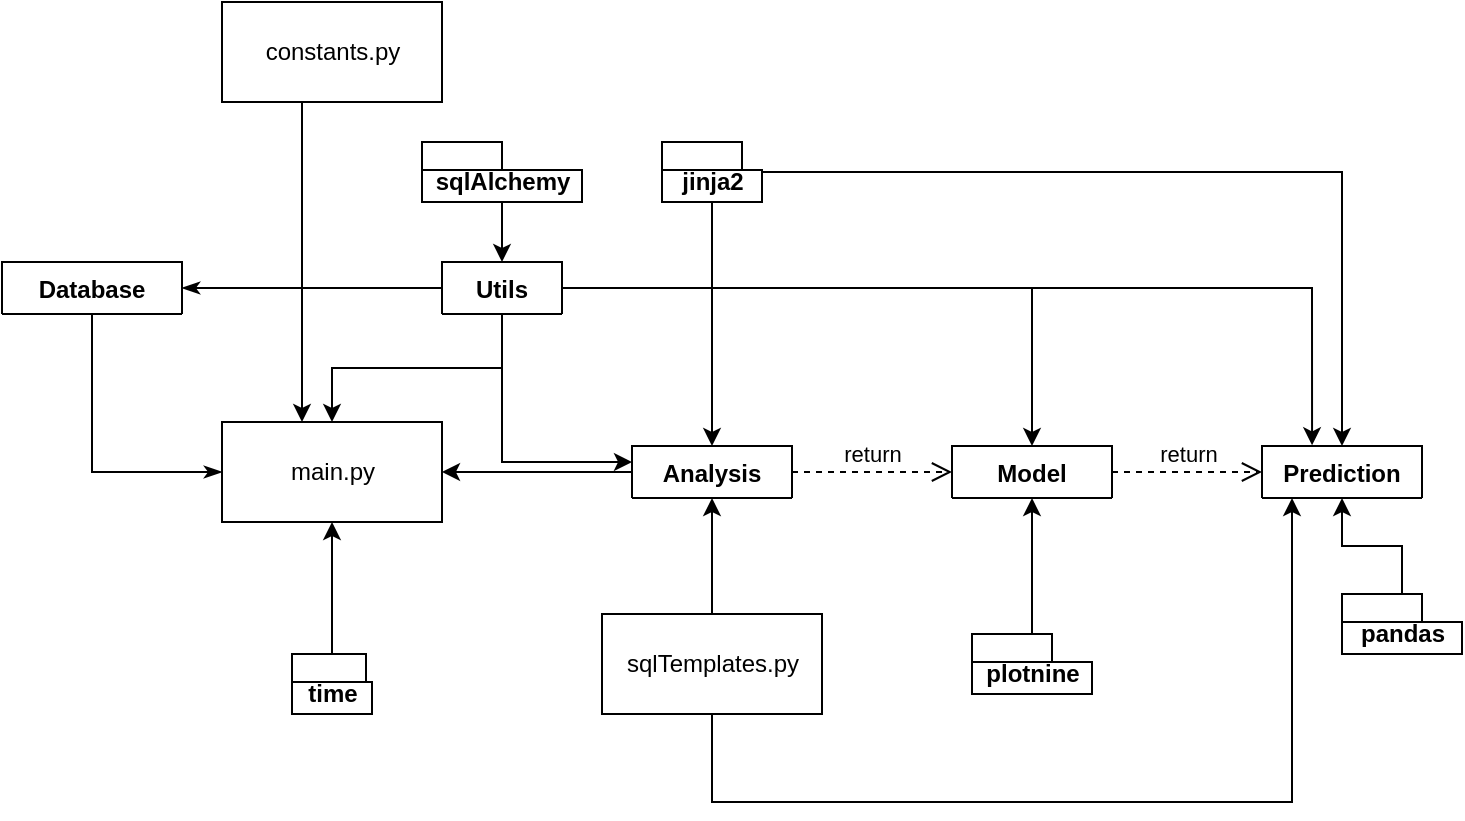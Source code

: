 <mxfile version="14.4.9" type="github">
  <diagram id="C5RBs43oDa-KdzZeNtuy" name="Page-1">
    <mxGraphModel dx="1002" dy="683" grid="1" gridSize="10" guides="1" tooltips="1" connect="1" arrows="1" fold="1" page="1" pageScale="1" pageWidth="827" pageHeight="1169" math="0" shadow="0">
      <root>
        <mxCell id="WIyWlLk6GJQsqaUBKTNV-0" />
        <mxCell id="WIyWlLk6GJQsqaUBKTNV-1" parent="WIyWlLk6GJQsqaUBKTNV-0" />
        <mxCell id="Bsu9NjQxNURBnWHIHruh-143" style="edgeStyle=orthogonalEdgeStyle;rounded=0;orthogonalLoop=1;jettySize=auto;html=1;startArrow=none;startFill=0;endArrow=classicThin;endFill=1;" edge="1" parent="WIyWlLk6GJQsqaUBKTNV-1" source="Bsu9NjQxNURBnWHIHruh-85" target="Bsu9NjQxNURBnWHIHruh-0">
          <mxGeometry relative="1" as="geometry" />
        </mxCell>
        <mxCell id="Bsu9NjQxNURBnWHIHruh-0" value="Database" style="swimlane;fontStyle=1;align=center;verticalAlign=top;childLayout=stackLayout;horizontal=1;startSize=26;horizontalStack=0;resizeParent=1;resizeParentMax=0;resizeLast=0;collapsible=1;marginBottom=0;direction=east;" vertex="1" collapsed="1" parent="WIyWlLk6GJQsqaUBKTNV-1">
          <mxGeometry x="30" y="140" width="90" height="26" as="geometry">
            <mxRectangle x="100" y="110" width="160" height="112" as="alternateBounds" />
          </mxGeometry>
        </mxCell>
        <mxCell id="Bsu9NjQxNURBnWHIHruh-1" value="+ field: db_connection" style="text;strokeColor=none;fillColor=none;align=left;verticalAlign=top;spacingLeft=4;spacingRight=4;overflow=hidden;rotatable=0;points=[[0,0.5],[1,0.5]];portConstraint=eastwest;" vertex="1" parent="Bsu9NjQxNURBnWHIHruh-0">
          <mxGeometry y="26" width="90" height="26" as="geometry" />
        </mxCell>
        <mxCell id="Bsu9NjQxNURBnWHIHruh-4" value="+ field: engine" style="text;strokeColor=none;fillColor=none;align=left;verticalAlign=top;spacingLeft=4;spacingRight=4;overflow=hidden;rotatable=0;points=[[0,0.5],[1,0.5]];portConstraint=eastwest;" vertex="1" parent="Bsu9NjQxNURBnWHIHruh-0">
          <mxGeometry y="52" width="90" height="26" as="geometry" />
        </mxCell>
        <mxCell id="Bsu9NjQxNURBnWHIHruh-2" value="" style="line;strokeWidth=1;fillColor=none;align=left;verticalAlign=middle;spacingTop=-1;spacingLeft=3;spacingRight=3;rotatable=0;labelPosition=right;points=[];portConstraint=eastwest;" vertex="1" parent="Bsu9NjQxNURBnWHIHruh-0">
          <mxGeometry y="78" width="90" height="8" as="geometry" />
        </mxCell>
        <mxCell id="Bsu9NjQxNURBnWHIHruh-3" value="+ import_df(self,dataframe,name):" style="text;strokeColor=none;fillColor=none;align=left;verticalAlign=top;spacingLeft=4;spacingRight=4;overflow=hidden;rotatable=0;points=[[0,0.5],[1,0.5]];portConstraint=eastwest;" vertex="1" parent="Bsu9NjQxNURBnWHIHruh-0">
          <mxGeometry y="86" width="90" height="26" as="geometry" />
        </mxCell>
        <mxCell id="Bsu9NjQxNURBnWHIHruh-145" style="edgeStyle=orthogonalEdgeStyle;rounded=0;orthogonalLoop=1;jettySize=auto;html=1;startArrow=none;startFill=0;endArrow=classic;endFill=1;" edge="1" parent="WIyWlLk6GJQsqaUBKTNV-1" source="Bsu9NjQxNURBnWHIHruh-108" target="Bsu9NjQxNURBnWHIHruh-5">
          <mxGeometry relative="1" as="geometry" />
        </mxCell>
        <mxCell id="Bsu9NjQxNURBnWHIHruh-146" style="edgeStyle=orthogonalEdgeStyle;rounded=0;orthogonalLoop=1;jettySize=auto;html=1;startArrow=none;startFill=0;endArrow=classic;endFill=1;" edge="1" parent="WIyWlLk6GJQsqaUBKTNV-1" source="Bsu9NjQxNURBnWHIHruh-85" target="Bsu9NjQxNURBnWHIHruh-5">
          <mxGeometry relative="1" as="geometry">
            <Array as="points">
              <mxPoint x="280" y="240" />
            </Array>
          </mxGeometry>
        </mxCell>
        <mxCell id="Bsu9NjQxNURBnWHIHruh-147" style="edgeStyle=orthogonalEdgeStyle;rounded=0;orthogonalLoop=1;jettySize=auto;html=1;startArrow=none;startFill=0;endArrow=classic;endFill=1;" edge="1" parent="WIyWlLk6GJQsqaUBKTNV-1" source="Bsu9NjQxNURBnWHIHruh-117" target="Bsu9NjQxNURBnWHIHruh-5">
          <mxGeometry relative="1" as="geometry" />
        </mxCell>
        <mxCell id="Bsu9NjQxNURBnWHIHruh-5" value="Analysis" style="swimlane;fontStyle=1;align=center;verticalAlign=top;childLayout=stackLayout;horizontal=1;startSize=26;horizontalStack=0;resizeParent=1;resizeParentMax=0;resizeLast=0;collapsible=1;marginBottom=0;direction=east;" vertex="1" collapsed="1" parent="WIyWlLk6GJQsqaUBKTNV-1">
          <mxGeometry x="345" y="232" width="80" height="26" as="geometry">
            <mxRectangle x="370" y="110" width="160" height="528" as="alternateBounds" />
          </mxGeometry>
        </mxCell>
        <mxCell id="Bsu9NjQxNURBnWHIHruh-6" value="+ field: engine" style="text;strokeColor=none;fillColor=none;align=left;verticalAlign=top;spacingLeft=4;spacingRight=4;overflow=hidden;rotatable=0;points=[[0,0.5],[1,0.5]];portConstraint=eastwest;" vertex="1" parent="Bsu9NjQxNURBnWHIHruh-5">
          <mxGeometry y="26" width="80" height="26" as="geometry" />
        </mxCell>
        <mxCell id="Bsu9NjQxNURBnWHIHruh-7" value="+ field: dataset" style="text;strokeColor=none;fillColor=none;align=left;verticalAlign=top;spacingLeft=4;spacingRight=4;overflow=hidden;rotatable=0;points=[[0,0.5],[1,0.5]];portConstraint=eastwest;" vertex="1" parent="Bsu9NjQxNURBnWHIHruh-5">
          <mxGeometry y="52" width="80" height="26" as="geometry" />
        </mxCell>
        <mxCell id="Bsu9NjQxNURBnWHIHruh-22" value="+ field: model_id" style="text;strokeColor=none;fillColor=none;align=left;verticalAlign=top;spacingLeft=4;spacingRight=4;overflow=hidden;rotatable=0;points=[[0,0.5],[1,0.5]];portConstraint=eastwest;" vertex="1" parent="Bsu9NjQxNURBnWHIHruh-5">
          <mxGeometry y="78" width="80" height="26" as="geometry" />
        </mxCell>
        <mxCell id="Bsu9NjQxNURBnWHIHruh-12" value="+ field: seed" style="text;strokeColor=none;fillColor=none;align=left;verticalAlign=top;spacingLeft=4;spacingRight=4;overflow=hidden;rotatable=0;points=[[0,0.5],[1,0.5]];portConstraint=eastwest;" vertex="1" parent="Bsu9NjQxNURBnWHIHruh-5">
          <mxGeometry y="104" width="80" height="26" as="geometry" />
        </mxCell>
        <mxCell id="Bsu9NjQxNURBnWHIHruh-23" value="+ field: ratio" style="text;strokeColor=none;fillColor=none;align=left;verticalAlign=top;spacingLeft=4;spacingRight=4;overflow=hidden;rotatable=0;points=[[0,0.5],[1,0.5]];portConstraint=eastwest;" vertex="1" parent="Bsu9NjQxNURBnWHIHruh-5">
          <mxGeometry y="130" width="80" height="26" as="geometry" />
        </mxCell>
        <mxCell id="Bsu9NjQxNURBnWHIHruh-11" value="+ field: train" style="text;strokeColor=none;fillColor=none;align=left;verticalAlign=top;spacingLeft=4;spacingRight=4;overflow=hidden;rotatable=0;points=[[0,0.5],[1,0.5]];portConstraint=eastwest;" vertex="1" parent="Bsu9NjQxNURBnWHIHruh-5">
          <mxGeometry y="156" width="80" height="26" as="geometry" />
        </mxCell>
        <mxCell id="Bsu9NjQxNURBnWHIHruh-13" value="+ field: eval" style="text;strokeColor=none;fillColor=none;align=left;verticalAlign=top;spacingLeft=4;spacingRight=4;overflow=hidden;rotatable=0;points=[[0,0.5],[1,0.5]];portConstraint=eastwest;" vertex="1" parent="Bsu9NjQxNURBnWHIHruh-5">
          <mxGeometry y="182" width="80" height="26" as="geometry" />
        </mxCell>
        <mxCell id="Bsu9NjQxNURBnWHIHruh-81" value="+ field: target" style="text;strokeColor=none;fillColor=none;align=left;verticalAlign=top;spacingLeft=4;spacingRight=4;overflow=hidden;rotatable=0;points=[[0,0.5],[1,0.5]];portConstraint=eastwest;" vertex="1" parent="Bsu9NjQxNURBnWHIHruh-5">
          <mxGeometry y="208" width="80" height="26" as="geometry" />
        </mxCell>
        <mxCell id="Bsu9NjQxNURBnWHIHruh-82" value="+ field: catFeatures" style="text;strokeColor=none;fillColor=none;align=left;verticalAlign=top;spacingLeft=4;spacingRight=4;overflow=hidden;rotatable=0;points=[[0,0.5],[1,0.5]];portConstraint=eastwest;" vertex="1" parent="Bsu9NjQxNURBnWHIHruh-5">
          <mxGeometry y="234" width="80" height="26" as="geometry" />
        </mxCell>
        <mxCell id="Bsu9NjQxNURBnWHIHruh-83" value="+ field: numFeatures" style="text;strokeColor=none;fillColor=none;align=left;verticalAlign=top;spacingLeft=4;spacingRight=4;overflow=hidden;rotatable=0;points=[[0,0.5],[1,0.5]];portConstraint=eastwest;" vertex="1" parent="Bsu9NjQxNURBnWHIHruh-5">
          <mxGeometry y="260" width="80" height="26" as="geometry" />
        </mxCell>
        <mxCell id="Bsu9NjQxNURBnWHIHruh-84" value="+ field: bins" style="text;strokeColor=none;fillColor=none;align=left;verticalAlign=top;spacingLeft=4;spacingRight=4;overflow=hidden;rotatable=0;points=[[0,0.5],[1,0.5]];portConstraint=eastwest;" vertex="1" parent="Bsu9NjQxNURBnWHIHruh-5">
          <mxGeometry y="286" width="80" height="26" as="geometry" />
        </mxCell>
        <mxCell id="Bsu9NjQxNURBnWHIHruh-8" value="" style="line;strokeWidth=1;fillColor=none;align=left;verticalAlign=middle;spacingTop=-1;spacingLeft=3;spacingRight=3;rotatable=0;labelPosition=right;points=[];portConstraint=eastwest;" vertex="1" parent="Bsu9NjQxNURBnWHIHruh-5">
          <mxGeometry y="312" width="80" height="8" as="geometry" />
        </mxCell>
        <mxCell id="Bsu9NjQxNURBnWHIHruh-9" value="+ get_cat_feat(self)" style="text;strokeColor=none;fillColor=none;align=left;verticalAlign=top;spacingLeft=4;spacingRight=4;overflow=hidden;rotatable=0;points=[[0,0.5],[1,0.5]];portConstraint=eastwest;" vertex="1" parent="Bsu9NjQxNURBnWHIHruh-5">
          <mxGeometry y="320" width="80" height="26" as="geometry" />
        </mxCell>
        <mxCell id="Bsu9NjQxNURBnWHIHruh-15" value="+ get_num_feat(self)" style="text;strokeColor=none;fillColor=none;align=left;verticalAlign=top;spacingLeft=4;spacingRight=4;overflow=hidden;rotatable=0;points=[[0,0.5],[1,0.5]];portConstraint=eastwest;" vertex="1" parent="Bsu9NjQxNURBnWHIHruh-5">
          <mxGeometry y="346" width="80" height="26" as="geometry" />
        </mxCell>
        <mxCell id="Bsu9NjQxNURBnWHIHruh-16" value="+ drop(self)" style="text;strokeColor=none;fillColor=none;align=left;verticalAlign=top;spacingLeft=4;spacingRight=4;overflow=hidden;rotatable=0;points=[[0,0.5],[1,0.5]];portConstraint=eastwest;" vertex="1" parent="Bsu9NjQxNURBnWHIHruh-5">
          <mxGeometry y="372" width="80" height="26" as="geometry" />
        </mxCell>
        <mxCell id="Bsu9NjQxNURBnWHIHruh-17" value="+ train_test_split(self)" style="text;strokeColor=none;fillColor=none;align=left;verticalAlign=top;spacingLeft=4;spacingRight=4;overflow=hidden;rotatable=0;points=[[0,0.5],[1,0.5]];portConstraint=eastwest;" vertex="1" parent="Bsu9NjQxNURBnWHIHruh-5">
          <mxGeometry y="398" width="80" height="26" as="geometry" />
        </mxCell>
        <mxCell id="Bsu9NjQxNURBnWHIHruh-18" value="+ train_test_split(self)" style="text;strokeColor=none;fillColor=none;align=left;verticalAlign=top;spacingLeft=4;spacingRight=4;overflow=hidden;rotatable=0;points=[[0,0.5],[1,0.5]];portConstraint=eastwest;" vertex="1" parent="Bsu9NjQxNURBnWHIHruh-5">
          <mxGeometry y="424" width="80" height="26" as="geometry" />
        </mxCell>
        <mxCell id="Bsu9NjQxNURBnWHIHruh-19" value="+ rank(self,table_train,catFeatures,numFeatures,bins)" style="text;strokeColor=none;fillColor=none;align=left;verticalAlign=top;spacingLeft=4;spacingRight=4;overflow=hidden;rotatable=0;points=[[0,0.5],[1,0.5]];portConstraint=eastwest;" vertex="1" parent="Bsu9NjQxNURBnWHIHruh-5">
          <mxGeometry y="450" width="80" height="26" as="geometry" />
        </mxCell>
        <mxCell id="Bsu9NjQxNURBnWHIHruh-20" value="+ estimate(self,catFeatures,bins,numFeatures)" style="text;strokeColor=none;fillColor=none;align=left;verticalAlign=top;spacingLeft=4;spacingRight=4;overflow=hidden;rotatable=0;points=[[0,0.5],[1,0.5]];portConstraint=eastwest;" vertex="1" parent="Bsu9NjQxNURBnWHIHruh-5">
          <mxGeometry y="476" width="80" height="26" as="geometry" />
        </mxCell>
        <mxCell id="Bsu9NjQxNURBnWHIHruh-21" value="+ estimate(self,catFeatures,bins,numFeatures)" style="text;strokeColor=none;fillColor=none;align=left;verticalAlign=top;spacingLeft=4;spacingRight=4;overflow=hidden;rotatable=0;points=[[0,0.5],[1,0.5]];portConstraint=eastwest;" vertex="1" parent="Bsu9NjQxNURBnWHIHruh-5">
          <mxGeometry y="502" width="80" height="26" as="geometry" />
        </mxCell>
        <mxCell id="Bsu9NjQxNURBnWHIHruh-158" style="edgeStyle=orthogonalEdgeStyle;rounded=0;orthogonalLoop=1;jettySize=auto;html=1;startArrow=classic;startFill=1;endArrow=none;endFill=0;" edge="1" parent="WIyWlLk6GJQsqaUBKTNV-1" source="Bsu9NjQxNURBnWHIHruh-28" target="Bsu9NjQxNURBnWHIHruh-119">
          <mxGeometry relative="1" as="geometry" />
        </mxCell>
        <mxCell id="Bsu9NjQxNURBnWHIHruh-28" value="Model" style="swimlane;fontStyle=1;align=center;verticalAlign=top;childLayout=stackLayout;horizontal=1;startSize=26;horizontalStack=0;resizeParent=1;resizeParentMax=0;resizeLast=0;collapsible=1;marginBottom=0;direction=east;" vertex="1" collapsed="1" parent="WIyWlLk6GJQsqaUBKTNV-1">
          <mxGeometry x="505" y="232" width="80" height="26" as="geometry">
            <mxRectangle x="240" y="140" width="160" height="242" as="alternateBounds" />
          </mxGeometry>
        </mxCell>
        <mxCell id="Bsu9NjQxNURBnWHIHruh-29" value="+ field: analysis" style="text;strokeColor=none;fillColor=none;align=left;verticalAlign=top;spacingLeft=4;spacingRight=4;overflow=hidden;rotatable=0;points=[[0,0.5],[1,0.5]];portConstraint=eastwest;" vertex="1" parent="Bsu9NjQxNURBnWHIHruh-28">
          <mxGeometry y="26" width="80" height="26" as="geometry" />
        </mxCell>
        <mxCell id="Bsu9NjQxNURBnWHIHruh-51" value="+ field: catFeatures" style="text;strokeColor=none;fillColor=none;align=left;verticalAlign=top;spacingLeft=4;spacingRight=4;overflow=hidden;rotatable=0;points=[[0,0.5],[1,0.5]];portConstraint=eastwest;" vertex="1" parent="Bsu9NjQxNURBnWHIHruh-28">
          <mxGeometry y="52" width="80" height="26" as="geometry" />
        </mxCell>
        <mxCell id="Bsu9NjQxNURBnWHIHruh-52" value="+ field: numFeatures" style="text;strokeColor=none;fillColor=none;align=left;verticalAlign=top;spacingLeft=4;spacingRight=4;overflow=hidden;rotatable=0;points=[[0,0.5],[1,0.5]];portConstraint=eastwest;" vertex="1" parent="Bsu9NjQxNURBnWHIHruh-28">
          <mxGeometry y="78" width="80" height="26" as="geometry" />
        </mxCell>
        <mxCell id="Bsu9NjQxNURBnWHIHruh-53" value="+ field: model_id" style="text;strokeColor=none;fillColor=none;align=left;verticalAlign=top;spacingLeft=4;spacingRight=4;overflow=hidden;rotatable=0;points=[[0,0.5],[1,0.5]];portConstraint=eastwest;" vertex="1" parent="Bsu9NjQxNURBnWHIHruh-28">
          <mxGeometry y="104" width="80" height="26" as="geometry" />
        </mxCell>
        <mxCell id="Bsu9NjQxNURBnWHIHruh-54" value="+ field: bins" style="text;strokeColor=none;fillColor=none;align=left;verticalAlign=top;spacingLeft=4;spacingRight=4;overflow=hidden;rotatable=0;points=[[0,0.5],[1,0.5]];portConstraint=eastwest;" vertex="1" parent="Bsu9NjQxNURBnWHIHruh-28">
          <mxGeometry y="130" width="80" height="26" as="geometry" />
        </mxCell>
        <mxCell id="Bsu9NjQxNURBnWHIHruh-41" value="" style="line;strokeWidth=1;fillColor=none;align=left;verticalAlign=middle;spacingTop=-1;spacingLeft=3;spacingRight=3;rotatable=0;labelPosition=right;points=[];portConstraint=eastwest;" vertex="1" parent="Bsu9NjQxNURBnWHIHruh-28">
          <mxGeometry y="156" width="80" height="8" as="geometry" />
        </mxCell>
        <mxCell id="Bsu9NjQxNURBnWHIHruh-49" value="+ visualize1D(self,feature1,target)" style="text;strokeColor=none;fillColor=none;align=left;verticalAlign=top;spacingLeft=4;spacingRight=4;overflow=hidden;rotatable=0;points=[[0,0.5],[1,0.5]];portConstraint=eastwest;" vertex="1" parent="Bsu9NjQxNURBnWHIHruh-28">
          <mxGeometry y="164" width="80" height="26" as="geometry" />
        </mxCell>
        <mxCell id="Bsu9NjQxNURBnWHIHruh-58" value="+ visualize2D(self,numFeat,catFeat,target)" style="text;strokeColor=none;fillColor=none;align=left;verticalAlign=top;spacingLeft=4;spacingRight=4;overflow=hidden;rotatable=0;points=[[0,0.5],[1,0.5]];portConstraint=eastwest;" vertex="1" parent="Bsu9NjQxNURBnWHIHruh-28">
          <mxGeometry y="190" width="80" height="26" as="geometry" />
        </mxCell>
        <mxCell id="Bsu9NjQxNURBnWHIHruh-59" value="+ predict(self)" style="text;strokeColor=none;fillColor=none;align=left;verticalAlign=top;spacingLeft=4;spacingRight=4;overflow=hidden;rotatable=0;points=[[0,0.5],[1,0.5]];portConstraint=eastwest;" vertex="1" parent="Bsu9NjQxNURBnWHIHruh-28">
          <mxGeometry y="216" width="80" height="26" as="geometry" />
        </mxCell>
        <mxCell id="Bsu9NjQxNURBnWHIHruh-162" style="edgeStyle=orthogonalEdgeStyle;rounded=0;orthogonalLoop=1;jettySize=auto;html=1;startArrow=none;startFill=0;endArrow=classic;endFill=1;" edge="1" parent="WIyWlLk6GJQsqaUBKTNV-1" source="Bsu9NjQxNURBnWHIHruh-122" target="Bsu9NjQxNURBnWHIHruh-60">
          <mxGeometry relative="1" as="geometry">
            <mxPoint x="730" y="270" as="targetPoint" />
          </mxGeometry>
        </mxCell>
        <mxCell id="Bsu9NjQxNURBnWHIHruh-60" value="Prediction" style="swimlane;fontStyle=1;align=center;verticalAlign=top;childLayout=stackLayout;horizontal=1;startSize=26;horizontalStack=0;resizeParent=1;resizeParentMax=0;resizeLast=0;collapsible=1;marginBottom=0;direction=east;" vertex="1" collapsed="1" parent="WIyWlLk6GJQsqaUBKTNV-1">
          <mxGeometry x="660" y="232" width="80" height="26" as="geometry">
            <mxRectangle x="40" y="170" width="160" height="242" as="alternateBounds" />
          </mxGeometry>
        </mxCell>
        <mxCell id="Bsu9NjQxNURBnWHIHruh-61" value="+ field: model" style="text;strokeColor=none;fillColor=none;align=left;verticalAlign=top;spacingLeft=4;spacingRight=4;overflow=hidden;rotatable=0;points=[[0,0.5],[1,0.5]];portConstraint=eastwest;" vertex="1" parent="Bsu9NjQxNURBnWHIHruh-60">
          <mxGeometry y="26" width="80" height="26" as="geometry" />
        </mxCell>
        <mxCell id="Bsu9NjQxNURBnWHIHruh-62" value="+ field: eval" style="text;strokeColor=none;fillColor=none;align=left;verticalAlign=top;spacingLeft=4;spacingRight=4;overflow=hidden;rotatable=0;points=[[0,0.5],[1,0.5]];portConstraint=eastwest;" vertex="1" parent="Bsu9NjQxNURBnWHIHruh-60">
          <mxGeometry y="52" width="80" height="26" as="geometry" />
        </mxCell>
        <mxCell id="Bsu9NjQxNURBnWHIHruh-63" value="+ field: model_id" style="text;strokeColor=none;fillColor=none;align=left;verticalAlign=top;spacingLeft=4;spacingRight=4;overflow=hidden;rotatable=0;points=[[0,0.5],[1,0.5]];portConstraint=eastwest;" vertex="1" parent="Bsu9NjQxNURBnWHIHruh-60">
          <mxGeometry y="78" width="80" height="26" as="geometry" />
        </mxCell>
        <mxCell id="Bsu9NjQxNURBnWHIHruh-64" value="+ field: target" style="text;strokeColor=none;fillColor=none;align=left;verticalAlign=top;spacingLeft=4;spacingRight=4;overflow=hidden;rotatable=0;points=[[0,0.5],[1,0.5]];portConstraint=eastwest;" vertex="1" parent="Bsu9NjQxNURBnWHIHruh-60">
          <mxGeometry y="104" width="80" height="26" as="geometry" />
        </mxCell>
        <mxCell id="Bsu9NjQxNURBnWHIHruh-65" value="+ field: numFeatures" style="text;strokeColor=none;fillColor=none;align=left;verticalAlign=top;spacingLeft=4;spacingRight=4;overflow=hidden;rotatable=0;points=[[0,0.5],[1,0.5]];portConstraint=eastwest;" vertex="1" parent="Bsu9NjQxNURBnWHIHruh-60">
          <mxGeometry y="130" width="80" height="26" as="geometry" />
        </mxCell>
        <mxCell id="Bsu9NjQxNURBnWHIHruh-66" value="+ field: catFeatures" style="text;strokeColor=none;fillColor=none;align=left;verticalAlign=top;spacingLeft=4;spacingRight=4;overflow=hidden;rotatable=0;points=[[0,0.5],[1,0.5]];portConstraint=eastwest;" vertex="1" parent="Bsu9NjQxNURBnWHIHruh-60">
          <mxGeometry y="156" width="80" height="26" as="geometry" />
        </mxCell>
        <mxCell id="Bsu9NjQxNURBnWHIHruh-68" value="" style="line;strokeWidth=1;fillColor=none;align=left;verticalAlign=middle;spacingTop=-1;spacingLeft=3;spacingRight=3;rotatable=0;labelPosition=right;points=[];portConstraint=eastwest;" vertex="1" parent="Bsu9NjQxNURBnWHIHruh-60">
          <mxGeometry y="182" width="80" height="8" as="geometry" />
        </mxCell>
        <mxCell id="Bsu9NjQxNURBnWHIHruh-69" value="+ predict(self,eval)" style="text;strokeColor=none;fillColor=none;align=left;verticalAlign=top;spacingLeft=4;spacingRight=4;overflow=hidden;rotatable=0;points=[[0,0.5],[1,0.5]];portConstraint=eastwest;" vertex="1" parent="Bsu9NjQxNURBnWHIHruh-60">
          <mxGeometry y="190" width="80" height="26" as="geometry" />
        </mxCell>
        <mxCell id="Bsu9NjQxNURBnWHIHruh-70" value="+ accuracy(self)" style="text;strokeColor=none;fillColor=none;align=left;verticalAlign=top;spacingLeft=4;spacingRight=4;overflow=hidden;rotatable=0;points=[[0,0.5],[1,0.5]];portConstraint=eastwest;" vertex="1" parent="Bsu9NjQxNURBnWHIHruh-60">
          <mxGeometry y="216" width="80" height="26" as="geometry" />
        </mxCell>
        <mxCell id="Bsu9NjQxNURBnWHIHruh-142" style="edgeStyle=orthogonalEdgeStyle;rounded=0;orthogonalLoop=1;jettySize=auto;html=1;startArrow=classic;startFill=1;endArrow=none;endFill=0;" edge="1" parent="WIyWlLk6GJQsqaUBKTNV-1" source="Bsu9NjQxNURBnWHIHruh-85" target="Bsu9NjQxNURBnWHIHruh-115">
          <mxGeometry relative="1" as="geometry" />
        </mxCell>
        <mxCell id="Bsu9NjQxNURBnWHIHruh-157" style="edgeStyle=orthogonalEdgeStyle;rounded=0;orthogonalLoop=1;jettySize=auto;html=1;startArrow=none;startFill=0;endArrow=classic;endFill=1;" edge="1" parent="WIyWlLk6GJQsqaUBKTNV-1" source="Bsu9NjQxNURBnWHIHruh-85" target="Bsu9NjQxNURBnWHIHruh-28">
          <mxGeometry relative="1" as="geometry" />
        </mxCell>
        <mxCell id="Bsu9NjQxNURBnWHIHruh-161" style="edgeStyle=orthogonalEdgeStyle;rounded=0;orthogonalLoop=1;jettySize=auto;html=1;entryX=0.313;entryY=-0.013;entryDx=0;entryDy=0;entryPerimeter=0;startArrow=none;startFill=0;endArrow=classic;endFill=1;" edge="1" parent="WIyWlLk6GJQsqaUBKTNV-1" source="Bsu9NjQxNURBnWHIHruh-85" target="Bsu9NjQxNURBnWHIHruh-60">
          <mxGeometry relative="1" as="geometry" />
        </mxCell>
        <mxCell id="Bsu9NjQxNURBnWHIHruh-85" value="Utils" style="swimlane;fontStyle=1;align=center;verticalAlign=top;childLayout=stackLayout;horizontal=1;startSize=26;horizontalStack=0;resizeParent=1;resizeParentMax=0;resizeLast=0;collapsible=1;marginBottom=0;" vertex="1" collapsed="1" parent="WIyWlLk6GJQsqaUBKTNV-1">
          <mxGeometry x="250" y="140" width="60" height="26" as="geometry">
            <mxRectangle x="280" y="210" width="160" height="138" as="alternateBounds" />
          </mxGeometry>
        </mxCell>
        <mxCell id="Bsu9NjQxNURBnWHIHruh-87" value="" style="line;strokeWidth=1;fillColor=none;align=left;verticalAlign=middle;spacingTop=-1;spacingLeft=3;spacingRight=3;rotatable=0;labelPosition=right;points=[];portConstraint=eastwest;" vertex="1" parent="Bsu9NjQxNURBnWHIHruh-85">
          <mxGeometry y="26" width="60" height="8" as="geometry" />
        </mxCell>
        <mxCell id="Bsu9NjQxNURBnWHIHruh-88" value="+ set_connection(db):" style="text;strokeColor=none;fillColor=none;align=left;verticalAlign=top;spacingLeft=4;spacingRight=4;overflow=hidden;rotatable=0;points=[[0,0.5],[1,0.5]];portConstraint=eastwest;" vertex="1" parent="Bsu9NjQxNURBnWHIHruh-85">
          <mxGeometry y="34" width="60" height="26" as="geometry" />
        </mxCell>
        <mxCell id="Bsu9NjQxNURBnWHIHruh-89" value="+ get_connection(engine):" style="text;strokeColor=none;fillColor=none;align=left;verticalAlign=top;spacingLeft=4;spacingRight=4;overflow=hidden;rotatable=0;points=[[0,0.5],[1,0.5]];portConstraint=eastwest;" vertex="1" parent="Bsu9NjQxNURBnWHIHruh-85">
          <mxGeometry y="60" width="60" height="26" as="geometry" />
        </mxCell>
        <mxCell id="Bsu9NjQxNURBnWHIHruh-90" value="+ disconnect_connection(engine):" style="text;strokeColor=none;fillColor=none;align=left;verticalAlign=top;spacingLeft=4;spacingRight=4;overflow=hidden;rotatable=0;points=[[0,0.5],[1,0.5]];portConstraint=eastwest;" vertex="1" parent="Bsu9NjQxNURBnWHIHruh-85">
          <mxGeometry y="86" width="60" height="26" as="geometry" />
        </mxCell>
        <mxCell id="Bsu9NjQxNURBnWHIHruh-91" value="+ execute(desc,query,engine):" style="text;strokeColor=none;fillColor=none;align=left;verticalAlign=top;spacingLeft=4;spacingRight=4;overflow=hidden;rotatable=0;points=[[0,0.5],[1,0.5]];portConstraint=eastwest;" vertex="1" parent="Bsu9NjQxNURBnWHIHruh-85">
          <mxGeometry y="112" width="60" height="26" as="geometry" />
        </mxCell>
        <mxCell id="Bsu9NjQxNURBnWHIHruh-138" value="" style="edgeStyle=orthogonalEdgeStyle;rounded=0;orthogonalLoop=1;jettySize=auto;html=1;startArrow=none;startFill=0;endArrow=classic;endFill=1;" edge="1" parent="WIyWlLk6GJQsqaUBKTNV-1" source="Bsu9NjQxNURBnWHIHruh-113" target="Bsu9NjQxNURBnWHIHruh-105">
          <mxGeometry relative="1" as="geometry" />
        </mxCell>
        <mxCell id="Bsu9NjQxNURBnWHIHruh-139" style="edgeStyle=orthogonalEdgeStyle;rounded=0;orthogonalLoop=1;jettySize=auto;html=1;startArrow=none;startFill=0;endArrow=classicThin;endFill=1;" edge="1" parent="WIyWlLk6GJQsqaUBKTNV-1" source="Bsu9NjQxNURBnWHIHruh-0" target="Bsu9NjQxNURBnWHIHruh-105">
          <mxGeometry relative="1" as="geometry">
            <Array as="points">
              <mxPoint x="75" y="245" />
            </Array>
          </mxGeometry>
        </mxCell>
        <mxCell id="Bsu9NjQxNURBnWHIHruh-140" style="edgeStyle=orthogonalEdgeStyle;rounded=0;orthogonalLoop=1;jettySize=auto;html=1;startArrow=none;startFill=0;endArrow=classic;endFill=1;" edge="1" parent="WIyWlLk6GJQsqaUBKTNV-1" source="Bsu9NjQxNURBnWHIHruh-85" target="Bsu9NjQxNURBnWHIHruh-105">
          <mxGeometry relative="1" as="geometry" />
        </mxCell>
        <mxCell id="Bsu9NjQxNURBnWHIHruh-141" style="edgeStyle=orthogonalEdgeStyle;rounded=0;orthogonalLoop=1;jettySize=auto;html=1;startArrow=none;startFill=0;endArrow=classic;endFill=1;" edge="1" parent="WIyWlLk6GJQsqaUBKTNV-1" source="Bsu9NjQxNURBnWHIHruh-111" target="Bsu9NjQxNURBnWHIHruh-105">
          <mxGeometry relative="1" as="geometry">
            <Array as="points">
              <mxPoint x="180" y="160" />
              <mxPoint x="180" y="160" />
            </Array>
          </mxGeometry>
        </mxCell>
        <mxCell id="Bsu9NjQxNURBnWHIHruh-163" style="edgeStyle=orthogonalEdgeStyle;rounded=0;orthogonalLoop=1;jettySize=auto;html=1;startArrow=none;startFill=0;endArrow=classic;endFill=1;" edge="1" parent="WIyWlLk6GJQsqaUBKTNV-1" source="Bsu9NjQxNURBnWHIHruh-5" target="Bsu9NjQxNURBnWHIHruh-105">
          <mxGeometry relative="1" as="geometry" />
        </mxCell>
        <mxCell id="Bsu9NjQxNURBnWHIHruh-105" value="main.py" style="html=1;" vertex="1" parent="WIyWlLk6GJQsqaUBKTNV-1">
          <mxGeometry x="140" y="220" width="110" height="50" as="geometry" />
        </mxCell>
        <mxCell id="Bsu9NjQxNURBnWHIHruh-160" style="edgeStyle=orthogonalEdgeStyle;rounded=0;orthogonalLoop=1;jettySize=auto;html=1;startArrow=classic;startFill=1;endArrow=none;endFill=0;" edge="1" parent="WIyWlLk6GJQsqaUBKTNV-1" source="Bsu9NjQxNURBnWHIHruh-60" target="Bsu9NjQxNURBnWHIHruh-108">
          <mxGeometry relative="1" as="geometry">
            <Array as="points">
              <mxPoint x="675" y="410" />
              <mxPoint x="385" y="410" />
            </Array>
          </mxGeometry>
        </mxCell>
        <mxCell id="Bsu9NjQxNURBnWHIHruh-108" value="sqlTemplates.py" style="html=1;" vertex="1" parent="WIyWlLk6GJQsqaUBKTNV-1">
          <mxGeometry x="330" y="316" width="110" height="50" as="geometry" />
        </mxCell>
        <mxCell id="Bsu9NjQxNURBnWHIHruh-111" value="constants.py" style="html=1;" vertex="1" parent="WIyWlLk6GJQsqaUBKTNV-1">
          <mxGeometry x="140" y="10" width="110" height="50" as="geometry" />
        </mxCell>
        <mxCell id="Bsu9NjQxNURBnWHIHruh-113" value="time" style="shape=folder;fontStyle=1;spacingTop=10;tabWidth=40;tabHeight=14;tabPosition=left;html=1;direction=east;" vertex="1" parent="WIyWlLk6GJQsqaUBKTNV-1">
          <mxGeometry x="175" y="336" width="40" height="30" as="geometry" />
        </mxCell>
        <mxCell id="Bsu9NjQxNURBnWHIHruh-115" value="sqlAlchemy" style="shape=folder;fontStyle=1;spacingTop=10;tabWidth=40;tabHeight=14;tabPosition=left;html=1;" vertex="1" parent="WIyWlLk6GJQsqaUBKTNV-1">
          <mxGeometry x="240" y="80" width="80" height="30" as="geometry" />
        </mxCell>
        <mxCell id="Bsu9NjQxNURBnWHIHruh-159" style="edgeStyle=orthogonalEdgeStyle;rounded=0;orthogonalLoop=1;jettySize=auto;html=1;startArrow=none;startFill=0;endArrow=classic;endFill=1;" edge="1" parent="WIyWlLk6GJQsqaUBKTNV-1" source="Bsu9NjQxNURBnWHIHruh-117" target="Bsu9NjQxNURBnWHIHruh-60">
          <mxGeometry relative="1" as="geometry" />
        </mxCell>
        <mxCell id="Bsu9NjQxNURBnWHIHruh-117" value="jinja2" style="shape=folder;fontStyle=1;spacingTop=10;tabWidth=40;tabHeight=14;tabPosition=left;html=1;" vertex="1" parent="WIyWlLk6GJQsqaUBKTNV-1">
          <mxGeometry x="360" y="80" width="50" height="30" as="geometry" />
        </mxCell>
        <mxCell id="Bsu9NjQxNURBnWHIHruh-119" value="plotnine" style="shape=folder;fontStyle=1;spacingTop=10;tabWidth=40;tabHeight=14;tabPosition=left;html=1;" vertex="1" parent="WIyWlLk6GJQsqaUBKTNV-1">
          <mxGeometry x="515" y="326" width="60" height="30" as="geometry" />
        </mxCell>
        <mxCell id="Bsu9NjQxNURBnWHIHruh-122" value="pandas" style="shape=folder;fontStyle=1;spacingTop=10;tabWidth=40;tabHeight=14;tabPosition=left;html=1;" vertex="1" parent="WIyWlLk6GJQsqaUBKTNV-1">
          <mxGeometry x="700" y="306" width="60" height="30" as="geometry" />
        </mxCell>
        <mxCell id="Bsu9NjQxNURBnWHIHruh-149" value="return" style="html=1;verticalAlign=bottom;endArrow=open;dashed=1;endSize=8;" edge="1" parent="WIyWlLk6GJQsqaUBKTNV-1" source="Bsu9NjQxNURBnWHIHruh-5" target="Bsu9NjQxNURBnWHIHruh-28">
          <mxGeometry relative="1" as="geometry">
            <mxPoint x="525" y="300" as="sourcePoint" />
            <mxPoint x="445" y="300" as="targetPoint" />
          </mxGeometry>
        </mxCell>
        <mxCell id="Bsu9NjQxNURBnWHIHruh-150" value="return" style="html=1;verticalAlign=bottom;endArrow=open;dashed=1;endSize=8;" edge="1" parent="WIyWlLk6GJQsqaUBKTNV-1" source="Bsu9NjQxNURBnWHIHruh-28" target="Bsu9NjQxNURBnWHIHruh-60">
          <mxGeometry relative="1" as="geometry">
            <mxPoint x="605" y="350.5" as="sourcePoint" />
            <mxPoint x="685" y="350.5" as="targetPoint" />
          </mxGeometry>
        </mxCell>
      </root>
    </mxGraphModel>
  </diagram>
</mxfile>
